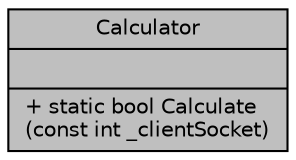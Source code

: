 digraph "Calculator"
{
 // LATEX_PDF_SIZE
  edge [fontname="Helvetica",fontsize="10",labelfontname="Helvetica",labelfontsize="10"];
  node [fontname="Helvetica",fontsize="10",shape=record];
  Node1 [label="{Calculator\n||+ static bool Calculate\l(const int _clientSocket)\l}",height=0.2,width=0.4,color="black", fillcolor="grey75", style="filled", fontcolor="black",tooltip="Класс Calculator."];
}
